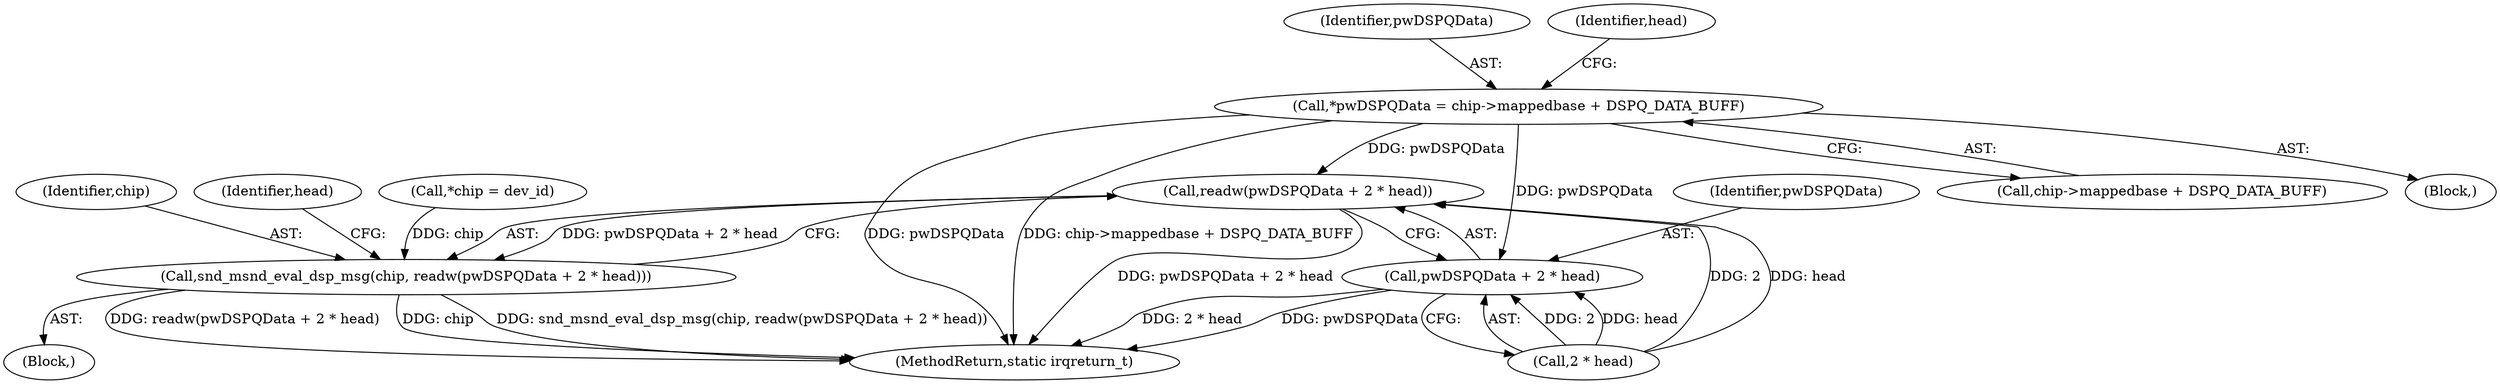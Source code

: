 digraph "0_linux_20e2b791796bd68816fa115f12be5320de2b8021_0@integer" {
"1000113" [label="(Call,*pwDSPQData = chip->mappedbase + DSPQ_DATA_BUFF)"];
"1000163" [label="(Call,readw(pwDSPQData + 2 * head))"];
"1000161" [label="(Call,snd_msnd_eval_dsp_msg(chip, readw(pwDSPQData + 2 * head)))"];
"1000164" [label="(Call,pwDSPQData + 2 * head)"];
"1000114" [label="(Identifier,pwDSPQData)"];
"1000161" [label="(Call,snd_msnd_eval_dsp_msg(chip, readw(pwDSPQData + 2 * head)))"];
"1000164" [label="(Call,pwDSPQData + 2 * head)"];
"1000162" [label="(Identifier,chip)"];
"1000172" [label="(Identifier,head)"];
"1000165" [label="(Identifier,pwDSPQData)"];
"1000113" [label="(Call,*pwDSPQData = chip->mappedbase + DSPQ_DATA_BUFF)"];
"1000115" [label="(Call,chip->mappedbase + DSPQ_DATA_BUFF)"];
"1000109" [label="(Call,*chip = dev_id)"];
"1000124" [label="(Identifier,head)"];
"1000160" [label="(Block,)"];
"1000166" [label="(Call,2 * head)"];
"1000107" [label="(Block,)"];
"1000193" [label="(MethodReturn,static irqreturn_t)"];
"1000163" [label="(Call,readw(pwDSPQData + 2 * head))"];
"1000113" -> "1000107"  [label="AST: "];
"1000113" -> "1000115"  [label="CFG: "];
"1000114" -> "1000113"  [label="AST: "];
"1000115" -> "1000113"  [label="AST: "];
"1000124" -> "1000113"  [label="CFG: "];
"1000113" -> "1000193"  [label="DDG: pwDSPQData"];
"1000113" -> "1000193"  [label="DDG: chip->mappedbase + DSPQ_DATA_BUFF"];
"1000113" -> "1000163"  [label="DDG: pwDSPQData"];
"1000113" -> "1000164"  [label="DDG: pwDSPQData"];
"1000163" -> "1000161"  [label="AST: "];
"1000163" -> "1000164"  [label="CFG: "];
"1000164" -> "1000163"  [label="AST: "];
"1000161" -> "1000163"  [label="CFG: "];
"1000163" -> "1000193"  [label="DDG: pwDSPQData + 2 * head"];
"1000163" -> "1000161"  [label="DDG: pwDSPQData + 2 * head"];
"1000166" -> "1000163"  [label="DDG: 2"];
"1000166" -> "1000163"  [label="DDG: head"];
"1000161" -> "1000160"  [label="AST: "];
"1000162" -> "1000161"  [label="AST: "];
"1000172" -> "1000161"  [label="CFG: "];
"1000161" -> "1000193"  [label="DDG: readw(pwDSPQData + 2 * head)"];
"1000161" -> "1000193"  [label="DDG: chip"];
"1000161" -> "1000193"  [label="DDG: snd_msnd_eval_dsp_msg(chip, readw(pwDSPQData + 2 * head))"];
"1000109" -> "1000161"  [label="DDG: chip"];
"1000164" -> "1000166"  [label="CFG: "];
"1000165" -> "1000164"  [label="AST: "];
"1000166" -> "1000164"  [label="AST: "];
"1000164" -> "1000193"  [label="DDG: 2 * head"];
"1000164" -> "1000193"  [label="DDG: pwDSPQData"];
"1000166" -> "1000164"  [label="DDG: 2"];
"1000166" -> "1000164"  [label="DDG: head"];
}
